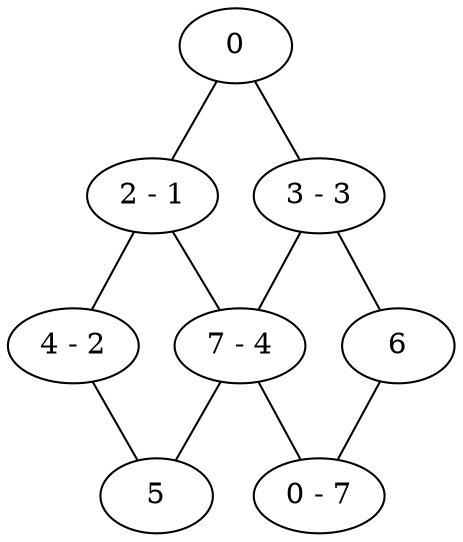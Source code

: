 graph new_graph {
	0;
	1[label="2 - 1"];
	2[label="4 - 2"];
	3[label="3 - 3"];
	4[label="7 - 4"];
	5;
	6;
	7[label="0 - 7"];
	0--1;
	0--3;
	1--2;
	1--4;
	2--5;
	3--4;
	3--6;
	4--5;
	4--7;
	6--7;
	}
